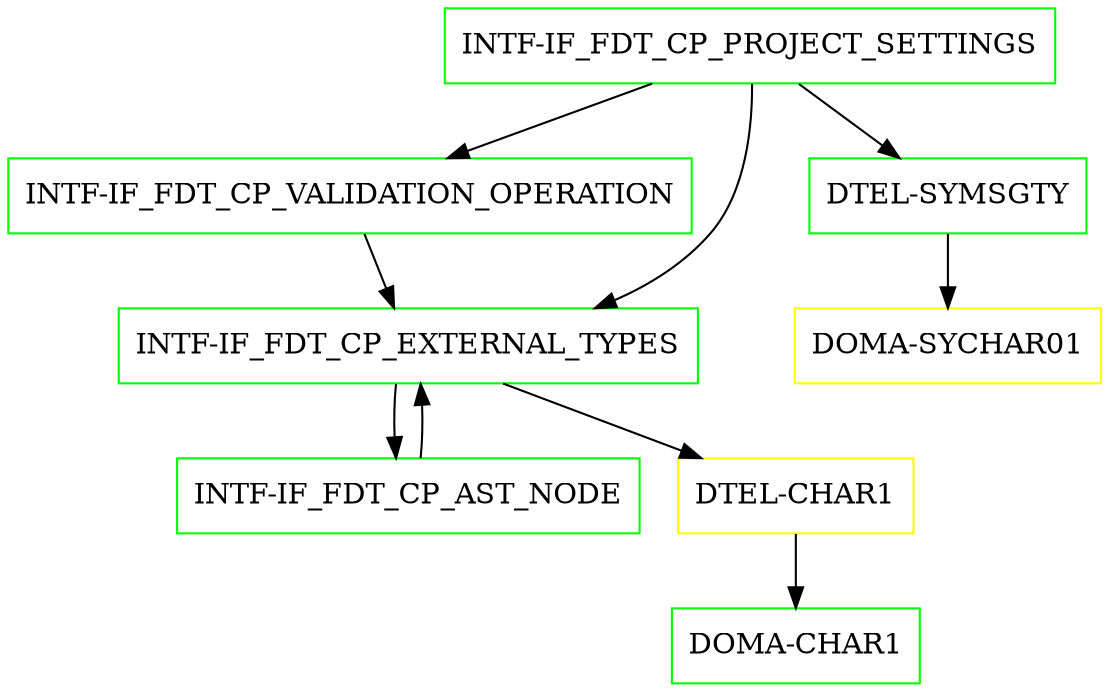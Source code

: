 digraph G {
  "INTF-IF_FDT_CP_PROJECT_SETTINGS" [shape=box,color=green];
  "INTF-IF_FDT_CP_VALIDATION_OPERATION" [shape=box,color=green,URL="./INTF_IF_FDT_CP_VALIDATION_OPERATION.html"];
  "INTF-IF_FDT_CP_EXTERNAL_TYPES" [shape=box,color=green,URL="./INTF_IF_FDT_CP_EXTERNAL_TYPES.html"];
  "INTF-IF_FDT_CP_AST_NODE" [shape=box,color=green,URL="./INTF_IF_FDT_CP_AST_NODE.html"];
  "DTEL-CHAR1" [shape=box,color=yellow,URL="./DTEL_CHAR1.html"];
  "DOMA-CHAR1" [shape=box,color=green,URL="./DOMA_CHAR1.html"];
  "DTEL-SYMSGTY" [shape=box,color=green,URL="./DTEL_SYMSGTY.html"];
  "DOMA-SYCHAR01" [shape=box,color=yellow,URL="./DOMA_SYCHAR01.html"];
  "INTF-IF_FDT_CP_PROJECT_SETTINGS" -> "DTEL-SYMSGTY";
  "INTF-IF_FDT_CP_PROJECT_SETTINGS" -> "INTF-IF_FDT_CP_EXTERNAL_TYPES";
  "INTF-IF_FDT_CP_PROJECT_SETTINGS" -> "INTF-IF_FDT_CP_VALIDATION_OPERATION";
  "INTF-IF_FDT_CP_VALIDATION_OPERATION" -> "INTF-IF_FDT_CP_EXTERNAL_TYPES";
  "INTF-IF_FDT_CP_EXTERNAL_TYPES" -> "DTEL-CHAR1";
  "INTF-IF_FDT_CP_EXTERNAL_TYPES" -> "INTF-IF_FDT_CP_AST_NODE";
  "INTF-IF_FDT_CP_AST_NODE" -> "INTF-IF_FDT_CP_EXTERNAL_TYPES";
  "DTEL-CHAR1" -> "DOMA-CHAR1";
  "DTEL-SYMSGTY" -> "DOMA-SYCHAR01";
}
